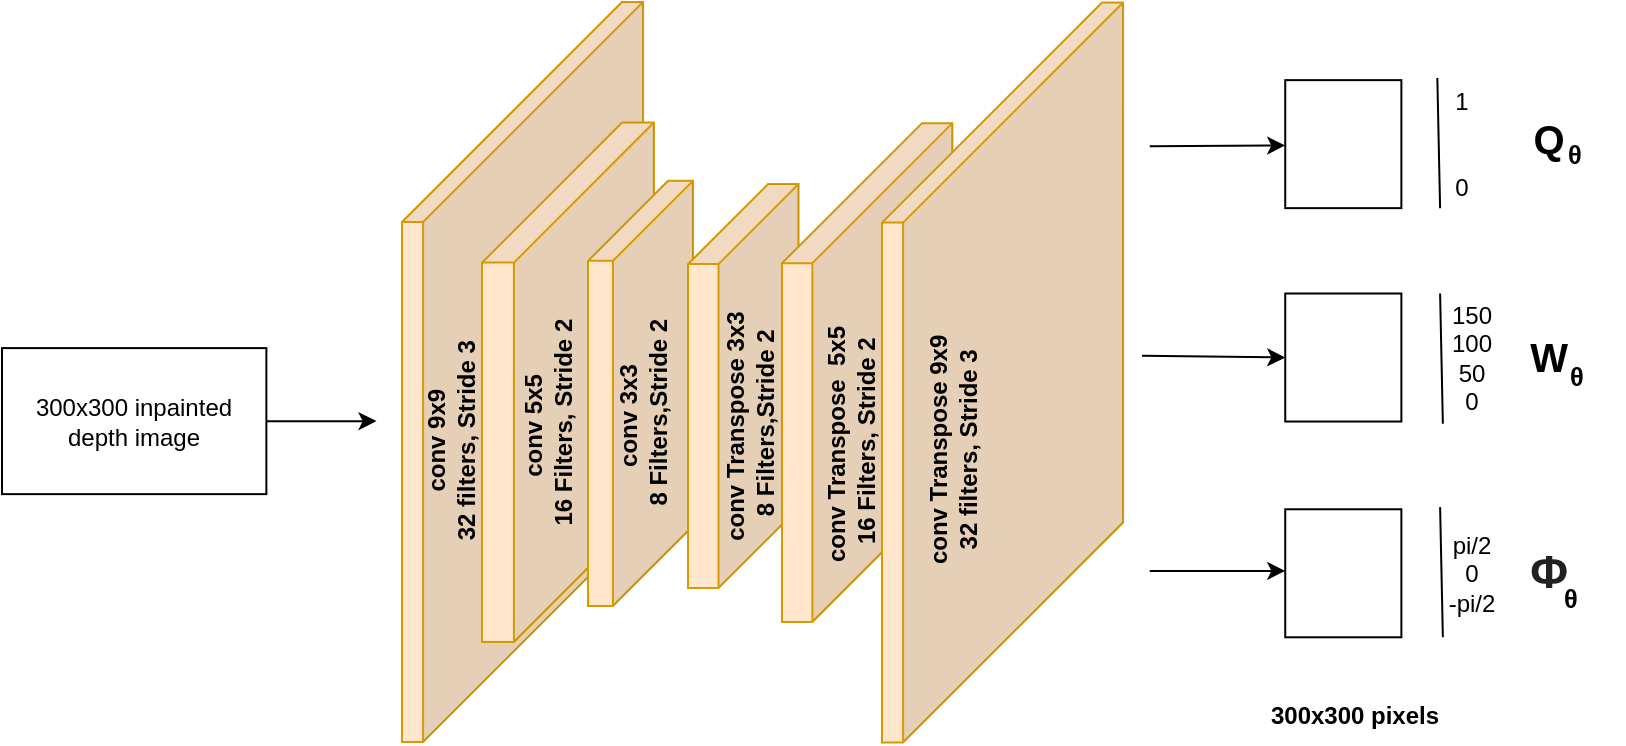 <mxfile version="16.6.6" type="github">
  <diagram id="QJjx0-fPxzvcmYibJWj1" name="Page-1">
    <mxGraphModel dx="1157" dy="567" grid="1" gridSize="10" guides="1" tooltips="1" connect="1" arrows="1" fold="1" page="1" pageScale="1" pageWidth="827" pageHeight="583" math="0" shadow="0">
      <root>
        <mxCell id="0" />
        <mxCell id="1" parent="0" />
        <mxCell id="4f-DMQIj-ya-iA7LCkDa-2" value="" style="shape=cube;whiteSpace=wrap;html=1;boundedLbl=1;backgroundOutline=1;darkOpacity=0.05;darkOpacity2=0.1;size=110;direction=east;flipH=1;fillColor=#ffe6cc;strokeColor=#d79b00;" parent="1" vertex="1">
          <mxGeometry x="670" y="510" width="120.54" height="370" as="geometry" />
        </mxCell>
        <mxCell id="4f-DMQIj-ya-iA7LCkDa-5" value="" style="shape=cube;whiteSpace=wrap;html=1;boundedLbl=1;backgroundOutline=1;darkOpacity=0.05;darkOpacity2=0.1;size=70;direction=east;flipH=1;fillColor=#ffe6cc;strokeColor=#d79b00;" parent="1" vertex="1">
          <mxGeometry x="710" y="570.29" width="85.96" height="259.71" as="geometry" />
        </mxCell>
        <mxCell id="4f-DMQIj-ya-iA7LCkDa-9" value="" style="shape=cube;whiteSpace=wrap;html=1;boundedLbl=1;backgroundOutline=1;darkOpacity=0.05;darkOpacity2=0.1;size=40;direction=east;flipH=1;fillColor=#ffe6cc;strokeColor=#d79b00;" parent="1" vertex="1">
          <mxGeometry x="763" y="599.43" width="52.48" height="212.57" as="geometry" />
        </mxCell>
        <mxCell id="4f-DMQIj-ya-iA7LCkDa-29" value="&lt;b&gt;conv 9x9&lt;br&gt;32 filters, Stride 3&lt;br&gt;&lt;/b&gt;" style="text;html=1;strokeColor=none;fillColor=none;align=center;verticalAlign=middle;whiteSpace=wrap;rounded=0;rotation=-90;" parent="1" vertex="1">
          <mxGeometry x="576.137" y="710.794" width="236.827" height="36.509" as="geometry" />
        </mxCell>
        <mxCell id="4f-DMQIj-ya-iA7LCkDa-31" value="&lt;b&gt;conv 5x5&amp;nbsp;&lt;br&gt;16 Filters, Stride 2&lt;br&gt;&lt;/b&gt;" style="text;html=1;strokeColor=none;fillColor=none;align=center;verticalAlign=middle;whiteSpace=wrap;rounded=0;rotation=-90;" parent="1" vertex="1">
          <mxGeometry x="663.866" y="702.13" width="158.619" height="36.509" as="geometry" />
        </mxCell>
        <mxCell id="yx-lSNSfXA6hYTXVNYfT-3" value="&lt;b&gt;conv 3x3&amp;nbsp;&lt;br&gt;8 Filters,Stride 2&lt;br&gt;&lt;/b&gt;" style="text;html=1;strokeColor=none;fillColor=none;align=center;verticalAlign=middle;whiteSpace=wrap;rounded=0;rotation=-90;" parent="1" vertex="1">
          <mxGeometry x="725.635" y="697.262" width="128.878" height="36.509" as="geometry" />
        </mxCell>
        <mxCell id="yx-lSNSfXA6hYTXVNYfT-4" value="" style="shape=cube;whiteSpace=wrap;html=1;boundedLbl=1;backgroundOutline=1;darkOpacity=0.05;darkOpacity2=0.1;size=40;direction=east;flipH=1;fillColor=#ffe6cc;strokeColor=#d79b00;" parent="1" vertex="1">
          <mxGeometry x="813" y="601.04" width="55.27" height="201.96" as="geometry" />
        </mxCell>
        <mxCell id="yx-lSNSfXA6hYTXVNYfT-5" value="&lt;b style=&quot;font-size: 12px;&quot;&gt;conv Transpose 3x3&amp;nbsp;&lt;br style=&quot;font-size: 12px;&quot;&gt;8 Filters,Stride 2&lt;br style=&quot;font-size: 12px;&quot;&gt;&lt;/b&gt;" style="text;html=1;strokeColor=none;fillColor=none;align=center;verticalAlign=middle;whiteSpace=wrap;rounded=0;rotation=-90;fontSize=12;" parent="1" vertex="1">
          <mxGeometry x="763.002" y="702.131" width="163.025" height="36.509" as="geometry" />
        </mxCell>
        <mxCell id="yx-lSNSfXA6hYTXVNYfT-7" value="" style="shape=cube;whiteSpace=wrap;html=1;boundedLbl=1;backgroundOutline=1;darkOpacity=0.05;darkOpacity2=0.1;size=70;direction=east;flipH=1;fillColor=#ffe6cc;strokeColor=#d79b00;" parent="1" vertex="1">
          <mxGeometry x="860" y="570.58" width="85.19" height="249.42" as="geometry" />
        </mxCell>
        <mxCell id="yx-lSNSfXA6hYTXVNYfT-9" value="&lt;b&gt;conv Transpose&amp;nbsp; 5x5&amp;nbsp;&lt;br&gt;16 Filters, Stride 2&lt;br&gt;&lt;/b&gt;" style="text;html=1;strokeColor=none;fillColor=none;align=center;verticalAlign=middle;whiteSpace=wrap;rounded=0;rotation=-90;" parent="1" vertex="1">
          <mxGeometry x="815.483" y="710.796" width="158.619" height="36.509" as="geometry" />
        </mxCell>
        <mxCell id="yx-lSNSfXA6hYTXVNYfT-13" style="edgeStyle=orthogonalEdgeStyle;rounded=0;orthogonalLoop=1;jettySize=auto;html=1;" parent="1" source="yx-lSNSfXA6hYTXVNYfT-12" edge="1">
          <mxGeometry relative="1" as="geometry">
            <mxPoint x="657.259" y="719.56" as="targetPoint" />
          </mxGeometry>
        </mxCell>
        <mxCell id="yx-lSNSfXA6hYTXVNYfT-12" value="300x300 inpainted depth image" style="rounded=0;whiteSpace=wrap;html=1;" parent="1" vertex="1">
          <mxGeometry x="470" y="683.051" width="132.183" height="73.017" as="geometry" />
        </mxCell>
        <mxCell id="zGp_sBCKX0VGb0yDMQ4N-15" value="" style="shape=cube;whiteSpace=wrap;html=1;boundedLbl=1;backgroundOutline=1;darkOpacity=0.05;darkOpacity2=0.1;size=110;direction=east;flipH=1;fillColor=#ffe6cc;strokeColor=#d79b00;" vertex="1" parent="1">
          <mxGeometry x="910" y="510.29" width="120.54" height="370" as="geometry" />
        </mxCell>
        <mxCell id="zGp_sBCKX0VGb0yDMQ4N-16" value="&lt;b&gt;conv Transpose 9x9&lt;br&gt;32 filters, Stride 3&lt;br&gt;&lt;/b&gt;" style="text;html=1;strokeColor=none;fillColor=none;align=center;verticalAlign=middle;whiteSpace=wrap;rounded=0;rotation=-90;" vertex="1" parent="1">
          <mxGeometry x="826.998" y="715.52" width="236.827" height="36.509" as="geometry" />
        </mxCell>
        <mxCell id="yx-lSNSfXA6hYTXVNYfT-14" value="" style="rounded=0;whiteSpace=wrap;html=1;" parent="1" vertex="1">
          <mxGeometry x="1111.622" y="549.067" width="58.072" height="64.012" as="geometry" />
        </mxCell>
        <mxCell id="yx-lSNSfXA6hYTXVNYfT-15" value="" style="rounded=0;whiteSpace=wrap;html=1;" parent="1" vertex="1">
          <mxGeometry x="1111.622" y="655.754" width="58.072" height="64.012" as="geometry" />
        </mxCell>
        <mxCell id="yx-lSNSfXA6hYTXVNYfT-16" value="" style="rounded=0;whiteSpace=wrap;html=1;" parent="1" vertex="1">
          <mxGeometry x="1111.622" y="763.637" width="58.072" height="64.012" as="geometry" />
        </mxCell>
        <mxCell id="yx-lSNSfXA6hYTXVNYfT-17" value="300x300 pixels" style="text;html=1;align=center;verticalAlign=middle;resizable=0;points=[];autosize=1;strokeColor=none;fillColor=none;fontStyle=1" parent="1" vertex="1">
          <mxGeometry x="1095.944" y="857.466" width="100" height="20" as="geometry" />
        </mxCell>
        <mxCell id="yx-lSNSfXA6hYTXVNYfT-18" value="&lt;div&gt;Q&lt;/div&gt;" style="text;html=1;align=center;verticalAlign=middle;resizable=0;points=[];autosize=1;strokeColor=none;fillColor=none;fontStyle=1;fontSize=20;" parent="1" vertex="1">
          <mxGeometry x="1227.767" y="563.064" width="30" height="30" as="geometry" />
        </mxCell>
        <mxCell id="yx-lSNSfXA6hYTXVNYfT-22" value="" style="endArrow=classic;html=1;rounded=0;fontSize=20;" parent="1" edge="1">
          <mxGeometry width="50" height="50" relative="1" as="geometry">
            <mxPoint x="1043.871" y="582.076" as="sourcePoint" />
            <mxPoint x="1111.622" y="581.735" as="targetPoint" />
          </mxGeometry>
        </mxCell>
        <mxCell id="yx-lSNSfXA6hYTXVNYfT-23" value="" style="endArrow=classic;html=1;rounded=0;fontSize=20;exitX=-0.05;exitY=0.4;exitDx=0;exitDy=0;exitPerimeter=0;" parent="1" edge="1">
          <mxGeometry width="50" height="50" relative="1" as="geometry">
            <mxPoint x="1040" y="686.822" as="sourcePoint" />
            <mxPoint x="1111.622" y="687.76" as="targetPoint" />
          </mxGeometry>
        </mxCell>
        <mxCell id="yx-lSNSfXA6hYTXVNYfT-24" value="" style="endArrow=classic;html=1;rounded=0;fontSize=20;" parent="1" edge="1">
          <mxGeometry width="50" height="50" relative="1" as="geometry">
            <mxPoint x="1043.871" y="794.448" as="sourcePoint" />
            <mxPoint x="1111.622" y="794.448" as="targetPoint" />
          </mxGeometry>
        </mxCell>
        <mxCell id="yx-lSNSfXA6hYTXVNYfT-25" value="W" style="text;html=1;align=center;verticalAlign=middle;resizable=0;points=[];autosize=1;strokeColor=none;fillColor=none;fontStyle=1;fontSize=20;" parent="1" vertex="1">
          <mxGeometry x="1227.767" y="671.757" width="30" height="30" as="geometry" />
        </mxCell>
        <mxCell id="yx-lSNSfXA6hYTXVNYfT-26" value="&lt;b style=&quot;color: rgb(32, 33, 34); font-family: sans-serif; font-size: 23px; background-color: rgb(255, 255, 255);&quot;&gt;Φ&lt;/b&gt;" style="text;html=1;align=center;verticalAlign=middle;resizable=0;points=[];autosize=1;strokeColor=none;fillColor=none;fontStyle=1;fontSize=23;" parent="1" vertex="1">
          <mxGeometry x="1227.767" y="779.64" width="30" height="30" as="geometry" />
        </mxCell>
        <mxCell id="yx-lSNSfXA6hYTXVNYfT-27" value="" style="endArrow=none;html=1;rounded=0;fontSize=20;" parent="1" edge="1">
          <mxGeometry width="50" height="50" relative="1" as="geometry">
            <mxPoint x="1189.052" y="613.079" as="sourcePoint" />
            <mxPoint x="1187.668" y="548" as="targetPoint" />
          </mxGeometry>
        </mxCell>
        <mxCell id="yx-lSNSfXA6hYTXVNYfT-29" value="" style="endArrow=none;html=1;rounded=0;fontSize=20;" parent="1" edge="1">
          <mxGeometry width="50" height="50" relative="1" as="geometry">
            <mxPoint x="1190.436" y="720.834" as="sourcePoint" />
            <mxPoint x="1189.052" y="655.754" as="targetPoint" />
          </mxGeometry>
        </mxCell>
        <mxCell id="yx-lSNSfXA6hYTXVNYfT-30" value="" style="endArrow=none;html=1;rounded=0;fontSize=20;" parent="1" edge="1">
          <mxGeometry width="50" height="50" relative="1" as="geometry">
            <mxPoint x="1190.436" y="827.649" as="sourcePoint" />
            <mxPoint x="1189.052" y="762.57" as="targetPoint" />
          </mxGeometry>
        </mxCell>
        <mxCell id="zGp_sBCKX0VGb0yDMQ4N-3" value="1&lt;br&gt;&lt;br&gt;&lt;br&gt;0" style="text;html=1;strokeColor=none;fillColor=none;align=center;verticalAlign=middle;whiteSpace=wrap;rounded=0;" vertex="1" parent="1">
          <mxGeometry x="1170.663" y="565.07" width="58.072" height="32.006" as="geometry" />
        </mxCell>
        <mxCell id="zGp_sBCKX0VGb0yDMQ4N-7" value="150&lt;br&gt;100&lt;br&gt;50&lt;br&gt;0" style="text;html=1;strokeColor=none;fillColor=none;align=center;verticalAlign=middle;whiteSpace=wrap;rounded=0;" vertex="1" parent="1">
          <mxGeometry x="1176.47" y="671.757" width="58.072" height="32.006" as="geometry" />
        </mxCell>
        <mxCell id="zGp_sBCKX0VGb0yDMQ4N-9" value="pi/2&lt;br&gt;0&lt;br&gt;-pi/2" style="text;html=1;strokeColor=none;fillColor=none;align=center;verticalAlign=middle;whiteSpace=wrap;rounded=0;" vertex="1" parent="1">
          <mxGeometry x="1176.47" y="779.64" width="58.072" height="32.006" as="geometry" />
        </mxCell>
        <mxCell id="zGp_sBCKX0VGb0yDMQ4N-10" value="&lt;span style=&quot;color: rgb(0, 0, 0); font-family: sans-serif; font-size: 12.7px; font-style: normal; letter-spacing: normal; text-indent: 0px; text-transform: none; word-spacing: 0px; background-color: rgb(255, 255, 255); display: inline; float: none;&quot;&gt;θ&lt;/span&gt;" style="text;whiteSpace=wrap;html=1;fontStyle=1" vertex="1" parent="1">
          <mxGeometry x="1250.996" y="572.666" width="29.036" height="32.006" as="geometry" />
        </mxCell>
        <mxCell id="zGp_sBCKX0VGb0yDMQ4N-11" value="&lt;span style=&quot;color: rgb(0, 0, 0); font-family: sans-serif; font-size: 12.7px; font-style: normal; letter-spacing: normal; text-indent: 0px; text-transform: none; word-spacing: 0px; background-color: rgb(255, 255, 255); display: inline; float: none;&quot;&gt;θ&lt;/span&gt;" style="text;whiteSpace=wrap;html=1;fontStyle=1" vertex="1" parent="1">
          <mxGeometry x="1251.964" y="683.621" width="29.036" height="32.006" as="geometry" />
        </mxCell>
        <mxCell id="zGp_sBCKX0VGb0yDMQ4N-13" value="&lt;span style=&quot;color: rgb(0, 0, 0); font-family: sans-serif; font-size: 12.7px; font-style: normal; letter-spacing: normal; text-indent: 0px; text-transform: none; word-spacing: 0px; background-color: rgb(255, 255, 255); display: inline; float: none;&quot;&gt;θ&lt;/span&gt;" style="text;whiteSpace=wrap;html=1;fontStyle=1" vertex="1" parent="1">
          <mxGeometry x="1249.06" y="794.576" width="29.036" height="32.006" as="geometry" />
        </mxCell>
      </root>
    </mxGraphModel>
  </diagram>
</mxfile>

